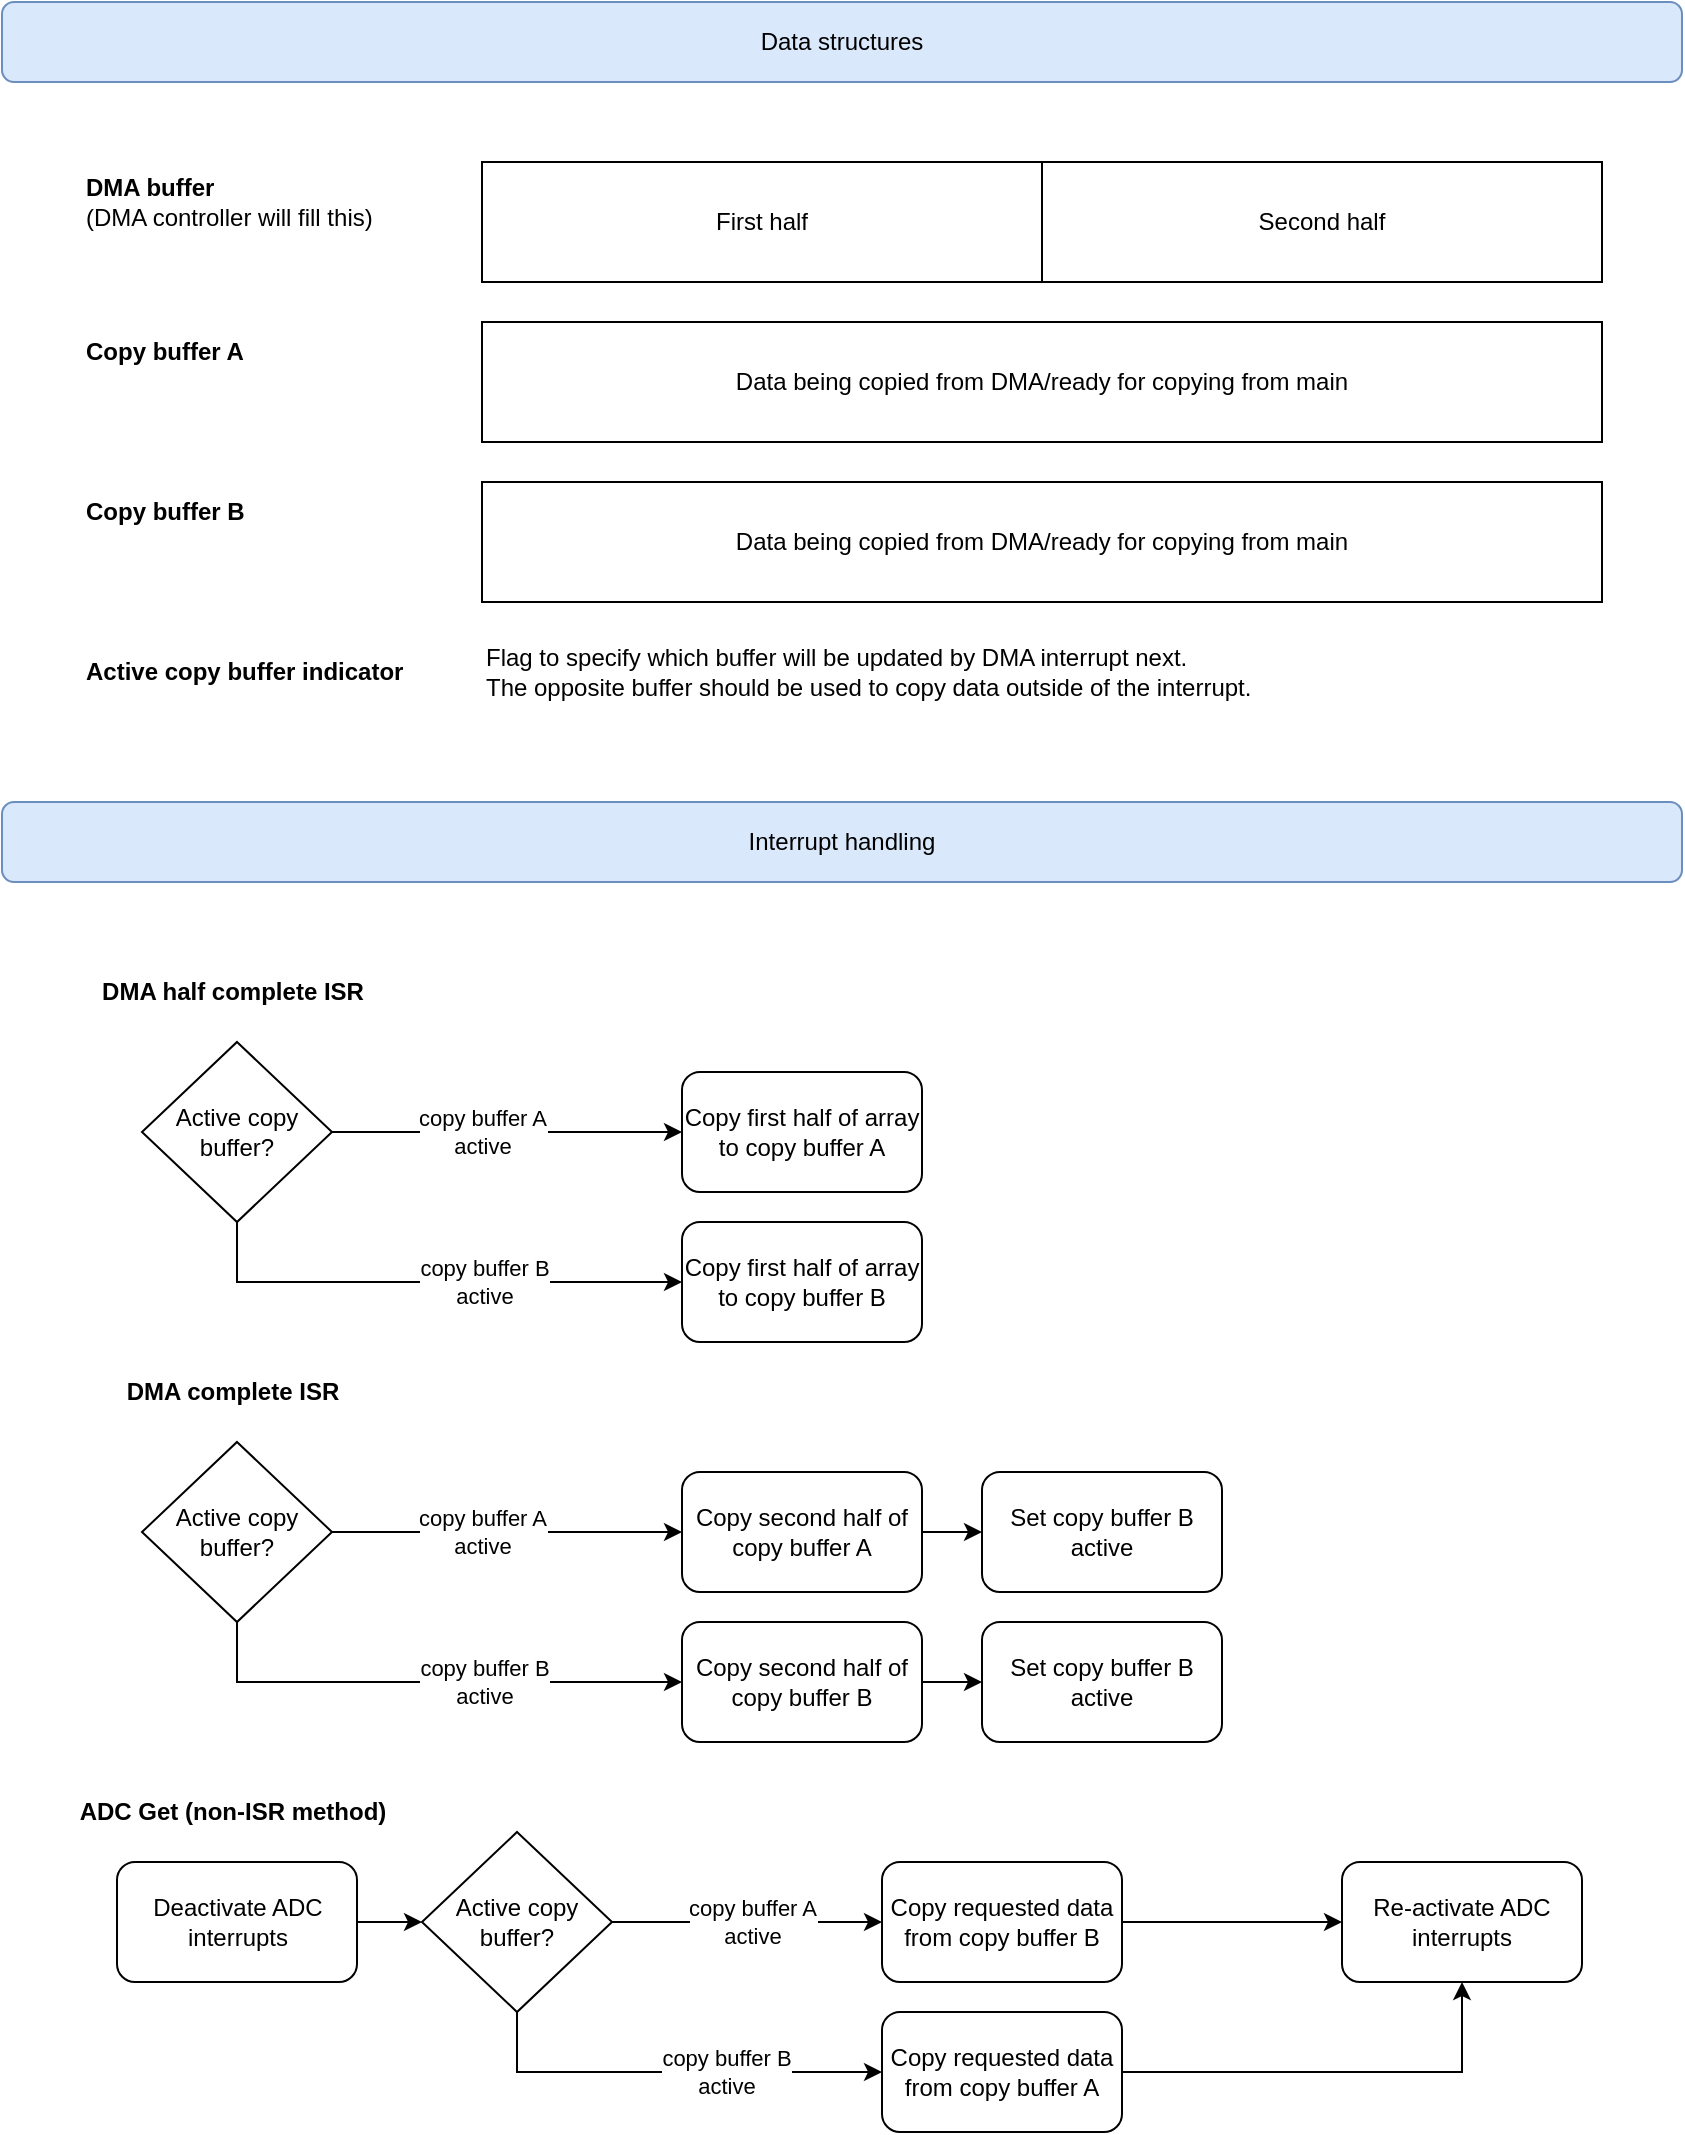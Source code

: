<mxfile version="21.2.8" type="device" pages="2">
  <diagram name="Without averaging" id="QfwZawQZERo0w8zX4Ye_">
    <mxGraphModel dx="1263" dy="876" grid="1" gridSize="10" guides="1" tooltips="1" connect="1" arrows="1" fold="1" page="1" pageScale="1" pageWidth="1169" pageHeight="827" math="0" shadow="0">
      <root>
        <mxCell id="0" />
        <mxCell id="1" parent="0" />
        <mxCell id="CRWTUcW9SPAU1AX5Nn4g-1" value="First half" style="rounded=0;whiteSpace=wrap;html=1;" vertex="1" parent="1">
          <mxGeometry x="240" y="80" width="280" height="60" as="geometry" />
        </mxCell>
        <mxCell id="CRWTUcW9SPAU1AX5Nn4g-2" value="Second half" style="rounded=0;whiteSpace=wrap;html=1;" vertex="1" parent="1">
          <mxGeometry x="520" y="80" width="280" height="60" as="geometry" />
        </mxCell>
        <mxCell id="CRWTUcW9SPAU1AX5Nn4g-3" value="DMA buffer&lt;br&gt;&lt;div style=&quot;&quot;&gt;&lt;span style=&quot;background-color: initial; font-weight: normal;&quot;&gt;(DMA controller will fill this)&lt;/span&gt;&lt;/div&gt;" style="text;html=1;align=left;verticalAlign=middle;resizable=0;points=[];autosize=1;strokeColor=none;fillColor=none;fontStyle=1" vertex="1" parent="1">
          <mxGeometry x="40" y="80" width="170" height="40" as="geometry" />
        </mxCell>
        <mxCell id="CRWTUcW9SPAU1AX5Nn4g-6" value="Data being copied from DMA/ready for copying from main" style="rounded=0;whiteSpace=wrap;html=1;" vertex="1" parent="1">
          <mxGeometry x="240" y="160" width="560" height="60" as="geometry" />
        </mxCell>
        <mxCell id="CRWTUcW9SPAU1AX5Nn4g-7" value="Data being copied from DMA/ready for copying from main" style="rounded=0;whiteSpace=wrap;html=1;" vertex="1" parent="1">
          <mxGeometry x="240" y="240" width="560" height="60" as="geometry" />
        </mxCell>
        <mxCell id="CRWTUcW9SPAU1AX5Nn4g-8" value="Copy buffer A" style="text;html=1;align=left;verticalAlign=middle;resizable=0;points=[];autosize=1;strokeColor=none;fillColor=none;fontStyle=1" vertex="1" parent="1">
          <mxGeometry x="40" y="160" width="100" height="30" as="geometry" />
        </mxCell>
        <mxCell id="CRWTUcW9SPAU1AX5Nn4g-9" value="Copy buffer B" style="text;html=1;align=left;verticalAlign=middle;resizable=0;points=[];autosize=1;strokeColor=none;fillColor=none;fontStyle=1" vertex="1" parent="1">
          <mxGeometry x="40" y="240" width="100" height="30" as="geometry" />
        </mxCell>
        <mxCell id="CRWTUcW9SPAU1AX5Nn4g-10" value="Active copy buffer indicator" style="text;html=1;align=left;verticalAlign=middle;resizable=0;points=[];autosize=1;strokeColor=none;fillColor=none;fontStyle=1" vertex="1" parent="1">
          <mxGeometry x="40" y="320" width="180" height="30" as="geometry" />
        </mxCell>
        <mxCell id="CRWTUcW9SPAU1AX5Nn4g-11" value="Flag to specify which buffer will be updated by DMA interrupt next.&lt;br&gt;The opposite buffer should be used to copy data outside of the interrupt." style="text;html=1;align=left;verticalAlign=middle;resizable=0;points=[];autosize=1;strokeColor=none;fillColor=none;" vertex="1" parent="1">
          <mxGeometry x="240" y="315" width="410" height="40" as="geometry" />
        </mxCell>
        <mxCell id="CRWTUcW9SPAU1AX5Nn4g-12" value="DMA half complete ISR" style="text;html=1;align=center;verticalAlign=middle;resizable=0;points=[];autosize=1;strokeColor=none;fillColor=none;fontStyle=1" vertex="1" parent="1">
          <mxGeometry x="40" y="480" width="150" height="30" as="geometry" />
        </mxCell>
        <mxCell id="CRWTUcW9SPAU1AX5Nn4g-21" style="edgeStyle=orthogonalEdgeStyle;rounded=0;orthogonalLoop=1;jettySize=auto;html=1;exitX=1;exitY=0.5;exitDx=0;exitDy=0;entryX=0;entryY=0.5;entryDx=0;entryDy=0;" edge="1" parent="1" source="CRWTUcW9SPAU1AX5Nn4g-13" target="CRWTUcW9SPAU1AX5Nn4g-20">
          <mxGeometry relative="1" as="geometry" />
        </mxCell>
        <mxCell id="CRWTUcW9SPAU1AX5Nn4g-23" value="copy buffer A&lt;br&gt;active" style="edgeLabel;html=1;align=center;verticalAlign=middle;resizable=0;points=[];" vertex="1" connectable="0" parent="CRWTUcW9SPAU1AX5Nn4g-21">
          <mxGeometry x="-0.714" y="2" relative="1" as="geometry">
            <mxPoint x="50" y="2" as="offset" />
          </mxGeometry>
        </mxCell>
        <mxCell id="CRWTUcW9SPAU1AX5Nn4g-24" style="edgeStyle=orthogonalEdgeStyle;rounded=0;orthogonalLoop=1;jettySize=auto;html=1;exitX=0.5;exitY=1;exitDx=0;exitDy=0;entryX=0;entryY=0.5;entryDx=0;entryDy=0;" edge="1" parent="1" source="CRWTUcW9SPAU1AX5Nn4g-13" target="CRWTUcW9SPAU1AX5Nn4g-22">
          <mxGeometry relative="1" as="geometry" />
        </mxCell>
        <mxCell id="CRWTUcW9SPAU1AX5Nn4g-25" value="copy buffer B&lt;br style=&quot;border-color: var(--border-color);&quot;&gt;active" style="edgeLabel;html=1;align=center;verticalAlign=middle;resizable=0;points=[];" vertex="1" connectable="0" parent="CRWTUcW9SPAU1AX5Nn4g-24">
          <mxGeometry x="-0.053" y="2" relative="1" as="geometry">
            <mxPoint x="34" y="2" as="offset" />
          </mxGeometry>
        </mxCell>
        <mxCell id="CRWTUcW9SPAU1AX5Nn4g-13" value="Active copy buffer?" style="rhombus;whiteSpace=wrap;html=1;" vertex="1" parent="1">
          <mxGeometry x="70" y="520" width="95" height="90" as="geometry" />
        </mxCell>
        <mxCell id="CRWTUcW9SPAU1AX5Nn4g-16" value="Data structures" style="rounded=1;whiteSpace=wrap;html=1;fillColor=#dae8fc;strokeColor=#6c8ebf;" vertex="1" parent="1">
          <mxGeometry width="840" height="40" as="geometry" />
        </mxCell>
        <mxCell id="CRWTUcW9SPAU1AX5Nn4g-17" value="Interrupt handling" style="rounded=1;whiteSpace=wrap;html=1;fillColor=#dae8fc;strokeColor=#6c8ebf;" vertex="1" parent="1">
          <mxGeometry y="400" width="840" height="40" as="geometry" />
        </mxCell>
        <mxCell id="CRWTUcW9SPAU1AX5Nn4g-20" value="Copy first half of array to copy buffer A" style="rounded=1;whiteSpace=wrap;html=1;" vertex="1" parent="1">
          <mxGeometry x="340" y="535" width="120" height="60" as="geometry" />
        </mxCell>
        <mxCell id="CRWTUcW9SPAU1AX5Nn4g-22" value="Copy first half of array to copy buffer B" style="rounded=1;whiteSpace=wrap;html=1;" vertex="1" parent="1">
          <mxGeometry x="340" y="610" width="120" height="60" as="geometry" />
        </mxCell>
        <mxCell id="CRWTUcW9SPAU1AX5Nn4g-26" value="DMA complete ISR" style="text;html=1;align=center;verticalAlign=middle;resizable=0;points=[];autosize=1;strokeColor=none;fillColor=none;fontStyle=1" vertex="1" parent="1">
          <mxGeometry x="50" y="680" width="130" height="30" as="geometry" />
        </mxCell>
        <mxCell id="CRWTUcW9SPAU1AX5Nn4g-27" style="edgeStyle=orthogonalEdgeStyle;rounded=0;orthogonalLoop=1;jettySize=auto;html=1;exitX=1;exitY=0.5;exitDx=0;exitDy=0;entryX=0;entryY=0.5;entryDx=0;entryDy=0;" edge="1" parent="1" source="CRWTUcW9SPAU1AX5Nn4g-31" target="CRWTUcW9SPAU1AX5Nn4g-32">
          <mxGeometry relative="1" as="geometry" />
        </mxCell>
        <mxCell id="CRWTUcW9SPAU1AX5Nn4g-28" value="copy buffer A&lt;br&gt;active" style="edgeLabel;html=1;align=center;verticalAlign=middle;resizable=0;points=[];" vertex="1" connectable="0" parent="CRWTUcW9SPAU1AX5Nn4g-27">
          <mxGeometry x="-0.714" y="2" relative="1" as="geometry">
            <mxPoint x="50" y="2" as="offset" />
          </mxGeometry>
        </mxCell>
        <mxCell id="CRWTUcW9SPAU1AX5Nn4g-29" style="edgeStyle=orthogonalEdgeStyle;rounded=0;orthogonalLoop=1;jettySize=auto;html=1;exitX=0.5;exitY=1;exitDx=0;exitDy=0;entryX=0;entryY=0.5;entryDx=0;entryDy=0;" edge="1" parent="1" source="CRWTUcW9SPAU1AX5Nn4g-31" target="CRWTUcW9SPAU1AX5Nn4g-33">
          <mxGeometry relative="1" as="geometry" />
        </mxCell>
        <mxCell id="CRWTUcW9SPAU1AX5Nn4g-30" value="copy buffer B&lt;br style=&quot;border-color: var(--border-color);&quot;&gt;active" style="edgeLabel;html=1;align=center;verticalAlign=middle;resizable=0;points=[];" vertex="1" connectable="0" parent="CRWTUcW9SPAU1AX5Nn4g-29">
          <mxGeometry x="-0.053" y="2" relative="1" as="geometry">
            <mxPoint x="34" y="2" as="offset" />
          </mxGeometry>
        </mxCell>
        <mxCell id="CRWTUcW9SPAU1AX5Nn4g-31" value="Active copy buffer?" style="rhombus;whiteSpace=wrap;html=1;" vertex="1" parent="1">
          <mxGeometry x="70" y="720" width="95" height="90" as="geometry" />
        </mxCell>
        <mxCell id="CRWTUcW9SPAU1AX5Nn4g-35" style="edgeStyle=orthogonalEdgeStyle;rounded=0;orthogonalLoop=1;jettySize=auto;html=1;exitX=1;exitY=0.5;exitDx=0;exitDy=0;entryX=0;entryY=0.5;entryDx=0;entryDy=0;" edge="1" parent="1" source="CRWTUcW9SPAU1AX5Nn4g-32" target="CRWTUcW9SPAU1AX5Nn4g-34">
          <mxGeometry relative="1" as="geometry" />
        </mxCell>
        <mxCell id="CRWTUcW9SPAU1AX5Nn4g-32" value="Copy second half of copy buffer A" style="rounded=1;whiteSpace=wrap;html=1;" vertex="1" parent="1">
          <mxGeometry x="340" y="735" width="120" height="60" as="geometry" />
        </mxCell>
        <mxCell id="CRWTUcW9SPAU1AX5Nn4g-37" style="edgeStyle=orthogonalEdgeStyle;rounded=0;orthogonalLoop=1;jettySize=auto;html=1;exitX=1;exitY=0.5;exitDx=0;exitDy=0;entryX=0;entryY=0.5;entryDx=0;entryDy=0;" edge="1" parent="1" source="CRWTUcW9SPAU1AX5Nn4g-33" target="CRWTUcW9SPAU1AX5Nn4g-36">
          <mxGeometry relative="1" as="geometry" />
        </mxCell>
        <mxCell id="CRWTUcW9SPAU1AX5Nn4g-33" value="Copy second half of copy buffer B" style="rounded=1;whiteSpace=wrap;html=1;" vertex="1" parent="1">
          <mxGeometry x="340" y="810" width="120" height="60" as="geometry" />
        </mxCell>
        <mxCell id="CRWTUcW9SPAU1AX5Nn4g-34" value="Set copy buffer B active" style="rounded=1;whiteSpace=wrap;html=1;" vertex="1" parent="1">
          <mxGeometry x="490" y="735" width="120" height="60" as="geometry" />
        </mxCell>
        <mxCell id="CRWTUcW9SPAU1AX5Nn4g-36" value="Set copy buffer B active" style="rounded=1;whiteSpace=wrap;html=1;" vertex="1" parent="1">
          <mxGeometry x="490" y="810" width="120" height="60" as="geometry" />
        </mxCell>
        <mxCell id="CRWTUcW9SPAU1AX5Nn4g-38" value="ADC Get (non-ISR method)" style="text;html=1;align=center;verticalAlign=middle;resizable=0;points=[];autosize=1;strokeColor=none;fillColor=none;fontStyle=1" vertex="1" parent="1">
          <mxGeometry x="25" y="890" width="180" height="30" as="geometry" />
        </mxCell>
        <mxCell id="CRWTUcW9SPAU1AX5Nn4g-39" style="edgeStyle=orthogonalEdgeStyle;rounded=0;orthogonalLoop=1;jettySize=auto;html=1;exitX=1;exitY=0.5;exitDx=0;exitDy=0;entryX=0;entryY=0.5;entryDx=0;entryDy=0;" edge="1" parent="1" source="CRWTUcW9SPAU1AX5Nn4g-43" target="CRWTUcW9SPAU1AX5Nn4g-45">
          <mxGeometry relative="1" as="geometry" />
        </mxCell>
        <mxCell id="CRWTUcW9SPAU1AX5Nn4g-40" value="copy buffer A&lt;br&gt;active" style="edgeLabel;html=1;align=center;verticalAlign=middle;resizable=0;points=[];" vertex="1" connectable="0" parent="CRWTUcW9SPAU1AX5Nn4g-39">
          <mxGeometry x="-0.714" y="2" relative="1" as="geometry">
            <mxPoint x="50" y="2" as="offset" />
          </mxGeometry>
        </mxCell>
        <mxCell id="CRWTUcW9SPAU1AX5Nn4g-41" style="edgeStyle=orthogonalEdgeStyle;rounded=0;orthogonalLoop=1;jettySize=auto;html=1;exitX=0.5;exitY=1;exitDx=0;exitDy=0;entryX=0;entryY=0.5;entryDx=0;entryDy=0;" edge="1" parent="1" source="CRWTUcW9SPAU1AX5Nn4g-43" target="CRWTUcW9SPAU1AX5Nn4g-47">
          <mxGeometry relative="1" as="geometry" />
        </mxCell>
        <mxCell id="CRWTUcW9SPAU1AX5Nn4g-42" value="copy buffer B&lt;br style=&quot;border-color: var(--border-color);&quot;&gt;active" style="edgeLabel;html=1;align=center;verticalAlign=middle;resizable=0;points=[];" vertex="1" connectable="0" parent="CRWTUcW9SPAU1AX5Nn4g-41">
          <mxGeometry x="-0.053" y="2" relative="1" as="geometry">
            <mxPoint x="34" y="2" as="offset" />
          </mxGeometry>
        </mxCell>
        <mxCell id="CRWTUcW9SPAU1AX5Nn4g-43" value="Active copy buffer?" style="rhombus;whiteSpace=wrap;html=1;" vertex="1" parent="1">
          <mxGeometry x="210" y="915" width="95" height="90" as="geometry" />
        </mxCell>
        <mxCell id="CRWTUcW9SPAU1AX5Nn4g-44" style="edgeStyle=orthogonalEdgeStyle;rounded=0;orthogonalLoop=1;jettySize=auto;html=1;exitX=1;exitY=0.5;exitDx=0;exitDy=0;entryX=0;entryY=0.5;entryDx=0;entryDy=0;" edge="1" parent="1" source="CRWTUcW9SPAU1AX5Nn4g-45" target="CRWTUcW9SPAU1AX5Nn4g-48">
          <mxGeometry relative="1" as="geometry" />
        </mxCell>
        <mxCell id="CRWTUcW9SPAU1AX5Nn4g-45" value="Copy requested data from copy buffer B" style="rounded=1;whiteSpace=wrap;html=1;" vertex="1" parent="1">
          <mxGeometry x="440" y="930" width="120" height="60" as="geometry" />
        </mxCell>
        <mxCell id="CRWTUcW9SPAU1AX5Nn4g-46" style="edgeStyle=orthogonalEdgeStyle;rounded=0;orthogonalLoop=1;jettySize=auto;html=1;exitX=1;exitY=0.5;exitDx=0;exitDy=0;entryX=0.5;entryY=1;entryDx=0;entryDy=0;" edge="1" parent="1" source="CRWTUcW9SPAU1AX5Nn4g-47" target="CRWTUcW9SPAU1AX5Nn4g-48">
          <mxGeometry relative="1" as="geometry">
            <mxPoint x="630" y="1035" as="targetPoint" />
          </mxGeometry>
        </mxCell>
        <mxCell id="CRWTUcW9SPAU1AX5Nn4g-47" value="Copy requested data from copy buffer A" style="rounded=1;whiteSpace=wrap;html=1;" vertex="1" parent="1">
          <mxGeometry x="440" y="1005" width="120" height="60" as="geometry" />
        </mxCell>
        <mxCell id="CRWTUcW9SPAU1AX5Nn4g-48" value="Re-activate ADC interrupts" style="rounded=1;whiteSpace=wrap;html=1;" vertex="1" parent="1">
          <mxGeometry x="670" y="930" width="120" height="60" as="geometry" />
        </mxCell>
        <mxCell id="CRWTUcW9SPAU1AX5Nn4g-51" style="edgeStyle=orthogonalEdgeStyle;rounded=0;orthogonalLoop=1;jettySize=auto;html=1;exitX=1;exitY=0.5;exitDx=0;exitDy=0;entryX=0;entryY=0.5;entryDx=0;entryDy=0;" edge="1" parent="1" source="CRWTUcW9SPAU1AX5Nn4g-50" target="CRWTUcW9SPAU1AX5Nn4g-43">
          <mxGeometry relative="1" as="geometry" />
        </mxCell>
        <mxCell id="CRWTUcW9SPAU1AX5Nn4g-50" value="Deactivate ADC interrupts" style="rounded=1;whiteSpace=wrap;html=1;" vertex="1" parent="1">
          <mxGeometry x="57.5" y="930" width="120" height="60" as="geometry" />
        </mxCell>
      </root>
    </mxGraphModel>
  </diagram>
  <diagram id="iFCwPrWvR-6sEqDC4rbC" name="With averaging">
    <mxGraphModel dx="1263" dy="876" grid="1" gridSize="10" guides="1" tooltips="1" connect="1" arrows="1" fold="1" page="1" pageScale="1" pageWidth="1169" pageHeight="827" math="0" shadow="0">
      <root>
        <mxCell id="0" />
        <mxCell id="1" parent="0" />
        <mxCell id="sYCIoLhY0ROKKoj-WIka-1" value="First half" style="rounded=0;whiteSpace=wrap;html=1;" vertex="1" parent="1">
          <mxGeometry x="240" y="80" width="280" height="60" as="geometry" />
        </mxCell>
        <mxCell id="sYCIoLhY0ROKKoj-WIka-2" value="Second half" style="rounded=0;whiteSpace=wrap;html=1;" vertex="1" parent="1">
          <mxGeometry x="520" y="80" width="280" height="60" as="geometry" />
        </mxCell>
        <mxCell id="sYCIoLhY0ROKKoj-WIka-3" value="DMA buffer&lt;br&gt;&lt;div style=&quot;&quot;&gt;&lt;span style=&quot;background-color: initial; font-weight: normal;&quot;&gt;(DMA controller will fill this)&lt;/span&gt;&lt;/div&gt;" style="text;html=1;align=left;verticalAlign=middle;resizable=0;points=[];autosize=1;strokeColor=none;fillColor=none;fontStyle=1" vertex="1" parent="1">
          <mxGeometry x="40" y="80" width="170" height="40" as="geometry" />
        </mxCell>
        <mxCell id="sYCIoLhY0ROKKoj-WIka-4" value="Counting buffer" style="rounded=0;whiteSpace=wrap;html=1;" vertex="1" parent="1">
          <mxGeometry x="240" y="160" width="560" height="60" as="geometry" />
        </mxCell>
        <mxCell id="sYCIoLhY0ROKKoj-WIka-6" value="Copy buffer" style="text;html=1;align=left;verticalAlign=middle;resizable=0;points=[];autosize=1;strokeColor=none;fillColor=none;fontStyle=1" vertex="1" parent="1">
          <mxGeometry x="40" y="160" width="90" height="30" as="geometry" />
        </mxCell>
        <mxCell id="sYCIoLhY0ROKKoj-WIka-7" value="Result buffer" style="text;html=1;align=left;verticalAlign=middle;resizable=0;points=[];autosize=1;strokeColor=none;fillColor=none;fontStyle=1" vertex="1" parent="1">
          <mxGeometry x="40" y="240" width="100" height="30" as="geometry" />
        </mxCell>
        <mxCell id="sYCIoLhY0ROKKoj-WIka-10" value="DMA half complete ISR" style="text;html=1;align=center;verticalAlign=middle;resizable=0;points=[];autosize=1;strokeColor=none;fillColor=none;fontStyle=1" vertex="1" parent="1">
          <mxGeometry x="40" y="480" width="150" height="30" as="geometry" />
        </mxCell>
        <mxCell id="sYCIoLhY0ROKKoj-WIka-16" value="Data structures" style="rounded=1;whiteSpace=wrap;html=1;fillColor=#dae8fc;strokeColor=#6c8ebf;" vertex="1" parent="1">
          <mxGeometry width="840" height="40" as="geometry" />
        </mxCell>
        <mxCell id="sYCIoLhY0ROKKoj-WIka-17" value="Interrupt handling" style="rounded=1;whiteSpace=wrap;html=1;fillColor=#dae8fc;strokeColor=#6c8ebf;" vertex="1" parent="1">
          <mxGeometry y="400" width="840" height="40" as="geometry" />
        </mxCell>
        <mxCell id="sYCIoLhY0ROKKoj-WIka-18" value="Add first half of DMA buffer to first half of counting buffer" style="rounded=1;whiteSpace=wrap;html=1;" vertex="1" parent="1">
          <mxGeometry x="80" y="530" width="120" height="60" as="geometry" />
        </mxCell>
        <mxCell id="sYCIoLhY0ROKKoj-WIka-20" value="DMA complete ISR" style="text;html=1;align=center;verticalAlign=middle;resizable=0;points=[];autosize=1;strokeColor=none;fillColor=none;fontStyle=1" vertex="1" parent="1">
          <mxGeometry x="50" y="680" width="130" height="30" as="geometry" />
        </mxCell>
        <mxCell id="sYCIoLhY0ROKKoj-WIka-32" value="ADC Get (non-ISR method)" style="text;html=1;align=center;verticalAlign=middle;resizable=0;points=[];autosize=1;strokeColor=none;fillColor=none;fontStyle=1" vertex="1" parent="1">
          <mxGeometry x="25" y="890" width="180" height="30" as="geometry" />
        </mxCell>
        <mxCell id="sYCIoLhY0ROKKoj-WIka-38" style="edgeStyle=orthogonalEdgeStyle;rounded=0;orthogonalLoop=1;jettySize=auto;html=1;exitX=1;exitY=0.5;exitDx=0;exitDy=0;entryX=0;entryY=0.5;entryDx=0;entryDy=0;" edge="1" parent="1" source="sYCIoLhY0ROKKoj-WIka-39" target="sYCIoLhY0ROKKoj-WIka-42">
          <mxGeometry relative="1" as="geometry" />
        </mxCell>
        <mxCell id="sYCIoLhY0ROKKoj-WIka-39" value="Copy data from result buffer" style="rounded=1;whiteSpace=wrap;html=1;" vertex="1" parent="1">
          <mxGeometry x="240" y="930" width="120" height="60" as="geometry" />
        </mxCell>
        <mxCell id="sYCIoLhY0ROKKoj-WIka-42" value="Re-activate ADC interrupts" style="rounded=1;whiteSpace=wrap;html=1;" vertex="1" parent="1">
          <mxGeometry x="400" y="930" width="120" height="60" as="geometry" />
        </mxCell>
        <mxCell id="sYCIoLhY0ROKKoj-WIka-43" style="edgeStyle=orthogonalEdgeStyle;rounded=0;orthogonalLoop=1;jettySize=auto;html=1;exitX=1;exitY=0.5;exitDx=0;exitDy=0;entryX=0;entryY=0.5;entryDx=0;entryDy=0;" edge="1" parent="1" source="sYCIoLhY0ROKKoj-WIka-44" target="sYCIoLhY0ROKKoj-WIka-39">
          <mxGeometry relative="1" as="geometry">
            <mxPoint x="210" y="960" as="targetPoint" />
          </mxGeometry>
        </mxCell>
        <mxCell id="sYCIoLhY0ROKKoj-WIka-44" value="Deactivate ADC interrupts" style="rounded=1;whiteSpace=wrap;html=1;" vertex="1" parent="1">
          <mxGeometry x="80" y="930" width="120" height="60" as="geometry" />
        </mxCell>
        <mxCell id="sYCIoLhY0ROKKoj-WIka-45" value="Result buffer" style="rounded=0;whiteSpace=wrap;html=1;" vertex="1" parent="1">
          <mxGeometry x="240" y="240" width="560" height="60" as="geometry" />
        </mxCell>
        <mxCell id="sYCIoLhY0ROKKoj-WIka-46" value="The DMA controller copies directly into DMA buffer.&lt;br&gt;On DMA interrupt (both), the values in the given buffer are added to the counting buffer.&lt;br&gt;On the complete interrupt, all values in counting buffer are divided by the sampling count (which is a multiple of 2, so divide can just be a right shift), with results being stored in averaged buffer.&lt;br&gt;The ADC_Get() method will retrieve data from Averaged buffer." style="text;html=1;align=left;verticalAlign=top;resizable=0;points=[];autosize=1;strokeColor=none;fillColor=none;" vertex="1" parent="1">
          <mxGeometry x="40" y="320" width="1040" height="70" as="geometry" />
        </mxCell>
        <mxCell id="sYCIoLhY0ROKKoj-WIka-55" style="edgeStyle=orthogonalEdgeStyle;rounded=0;orthogonalLoop=1;jettySize=auto;html=1;exitX=1;exitY=0.5;exitDx=0;exitDy=0;entryX=0;entryY=0.5;entryDx=0;entryDy=0;" edge="1" parent="1" source="sYCIoLhY0ROKKoj-WIka-51" target="sYCIoLhY0ROKKoj-WIka-54">
          <mxGeometry relative="1" as="geometry" />
        </mxCell>
        <mxCell id="sYCIoLhY0ROKKoj-WIka-51" value="Add second half of DMA buffer to second half of counting buffer" style="rounded=1;whiteSpace=wrap;html=1;" vertex="1" parent="1">
          <mxGeometry x="80" y="720" width="120" height="60" as="geometry" />
        </mxCell>
        <mxCell id="sYCIoLhY0ROKKoj-WIka-52" value="Divide each value (with right shift) to average, storing result in averaged buffer" style="rounded=1;whiteSpace=wrap;html=1;" vertex="1" parent="1">
          <mxGeometry x="425" y="720" width="150" height="60" as="geometry" />
        </mxCell>
        <mxCell id="sYCIoLhY0ROKKoj-WIka-56" style="edgeStyle=orthogonalEdgeStyle;rounded=0;orthogonalLoop=1;jettySize=auto;html=1;exitX=1;exitY=0.5;exitDx=0;exitDy=0;entryX=0;entryY=0.5;entryDx=0;entryDy=0;" edge="1" parent="1" source="sYCIoLhY0ROKKoj-WIka-54" target="sYCIoLhY0ROKKoj-WIka-52">
          <mxGeometry relative="1" as="geometry" />
        </mxCell>
        <mxCell id="sYCIoLhY0ROKKoj-WIka-57" value="Yes" style="edgeLabel;html=1;align=center;verticalAlign=middle;resizable=0;points=[];" vertex="1" connectable="0" parent="sYCIoLhY0ROKKoj-WIka-56">
          <mxGeometry x="-0.275" y="2" relative="1" as="geometry">
            <mxPoint as="offset" />
          </mxGeometry>
        </mxCell>
        <mxCell id="sYCIoLhY0ROKKoj-WIka-59" style="edgeStyle=orthogonalEdgeStyle;rounded=0;orthogonalLoop=1;jettySize=auto;html=1;exitX=0.5;exitY=1;exitDx=0;exitDy=0;entryX=0;entryY=0.5;entryDx=0;entryDy=0;" edge="1" parent="1" source="sYCIoLhY0ROKKoj-WIka-54" target="sYCIoLhY0ROKKoj-WIka-58">
          <mxGeometry relative="1" as="geometry" />
        </mxCell>
        <mxCell id="sYCIoLhY0ROKKoj-WIka-60" value="No" style="edgeLabel;html=1;align=center;verticalAlign=middle;resizable=0;points=[];" vertex="1" connectable="0" parent="sYCIoLhY0ROKKoj-WIka-59">
          <mxGeometry x="-0.07" y="1" relative="1" as="geometry">
            <mxPoint as="offset" />
          </mxGeometry>
        </mxCell>
        <mxCell id="sYCIoLhY0ROKKoj-WIka-54" value="Have we collected enough samples?" style="rhombus;whiteSpace=wrap;html=1;" vertex="1" parent="1">
          <mxGeometry x="250" y="705" width="95" height="90" as="geometry" />
        </mxCell>
        <mxCell id="sYCIoLhY0ROKKoj-WIka-58" value="End" style="rounded=1;whiteSpace=wrap;html=1;" vertex="1" parent="1">
          <mxGeometry x="455" y="810" width="90" height="40" as="geometry" />
        </mxCell>
      </root>
    </mxGraphModel>
  </diagram>
</mxfile>
